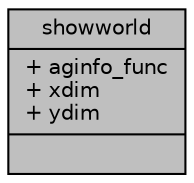 digraph "showworld"
{
  edge [fontname="Helvetica",fontsize="10",labelfontname="Helvetica",labelfontsize="10"];
  node [fontname="Helvetica",fontsize="10",shape=record];
  Node1 [label="{showworld\n|+ aginfo_func\l+ xdim\l+ ydim\l|}",height=0.2,width=0.4,color="black", fillcolor="grey75", style="filled", fontcolor="black"];
}
